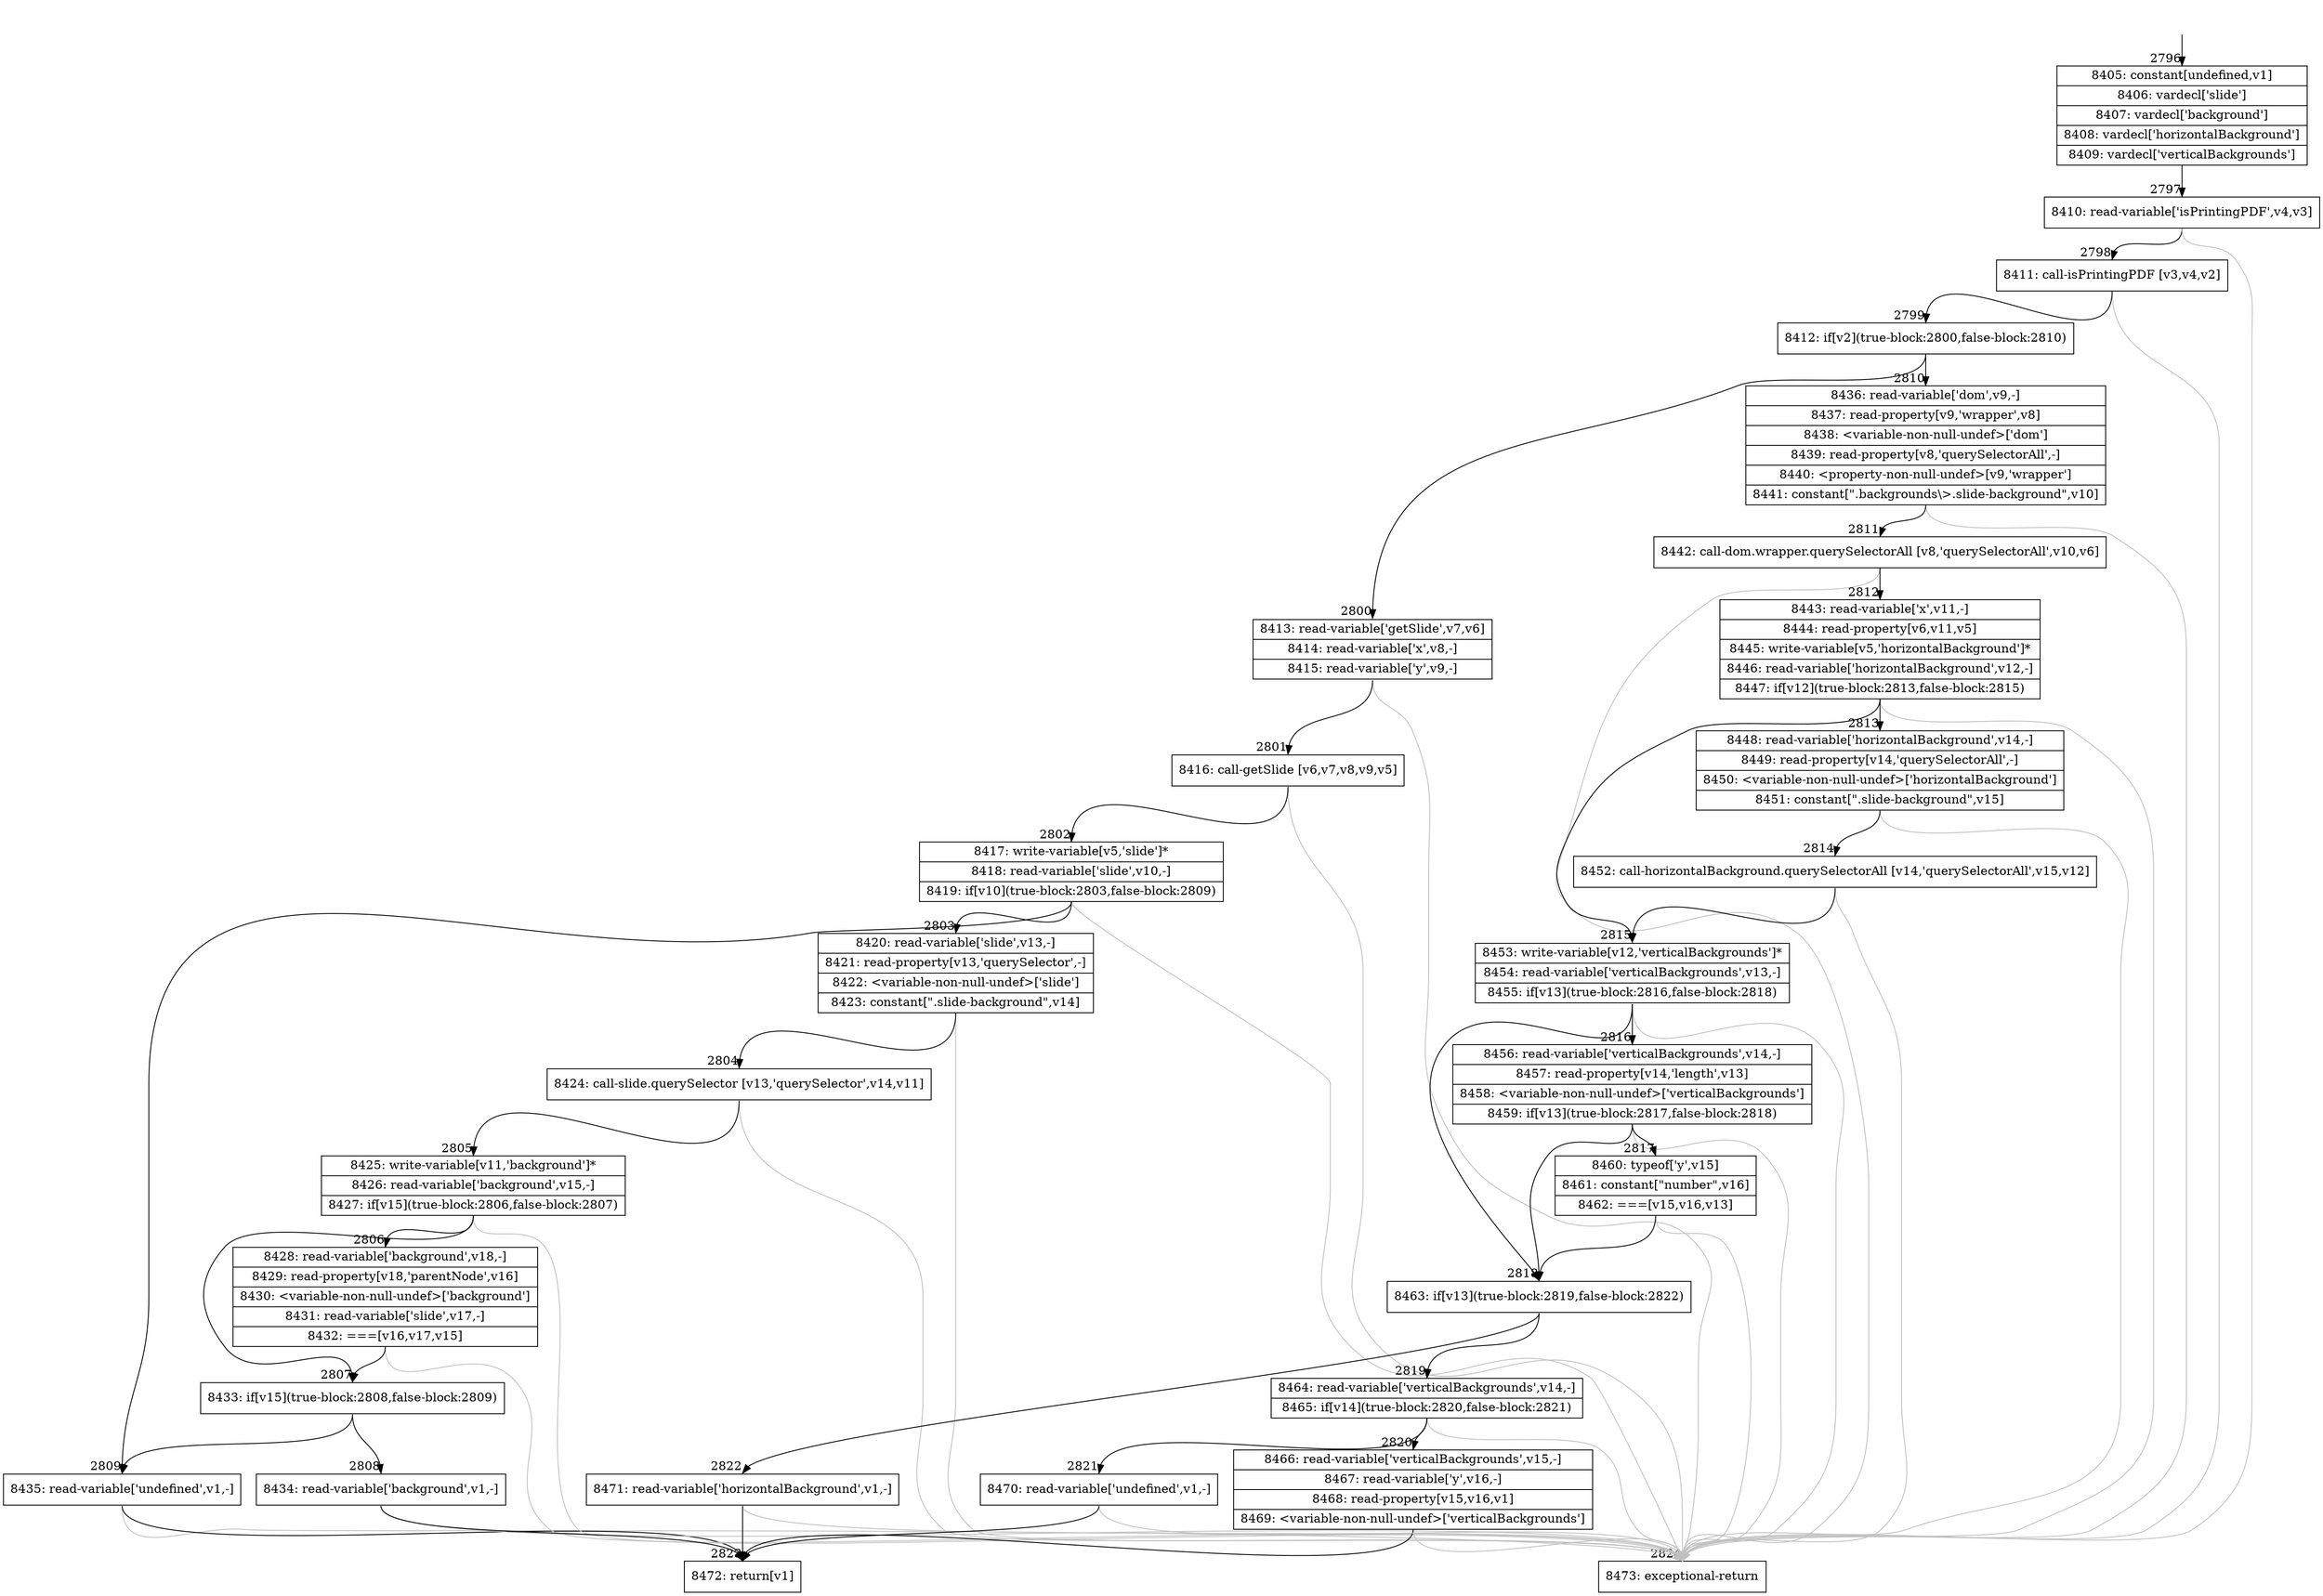 digraph {
rankdir="TD"
BB_entry171[shape=none,label=""];
BB_entry171 -> BB2796 [tailport=s, headport=n, headlabel="    2796"]
BB2796 [shape=record label="{8405: constant[undefined,v1]|8406: vardecl['slide']|8407: vardecl['background']|8408: vardecl['horizontalBackground']|8409: vardecl['verticalBackgrounds']}" ] 
BB2796 -> BB2797 [tailport=s, headport=n, headlabel="      2797"]
BB2797 [shape=record label="{8410: read-variable['isPrintingPDF',v4,v3]}" ] 
BB2797 -> BB2798 [tailport=s, headport=n, headlabel="      2798"]
BB2797 -> BB2824 [tailport=s, headport=n, color=gray, headlabel="      2824"]
BB2798 [shape=record label="{8411: call-isPrintingPDF [v3,v4,v2]}" ] 
BB2798 -> BB2799 [tailport=s, headport=n, headlabel="      2799"]
BB2798 -> BB2824 [tailport=s, headport=n, color=gray]
BB2799 [shape=record label="{8412: if[v2](true-block:2800,false-block:2810)}" ] 
BB2799 -> BB2800 [tailport=s, headport=n, headlabel="      2800"]
BB2799 -> BB2810 [tailport=s, headport=n, headlabel="      2810"]
BB2800 [shape=record label="{8413: read-variable['getSlide',v7,v6]|8414: read-variable['x',v8,-]|8415: read-variable['y',v9,-]}" ] 
BB2800 -> BB2801 [tailport=s, headport=n, headlabel="      2801"]
BB2800 -> BB2824 [tailport=s, headport=n, color=gray]
BB2801 [shape=record label="{8416: call-getSlide [v6,v7,v8,v9,v5]}" ] 
BB2801 -> BB2802 [tailport=s, headport=n, headlabel="      2802"]
BB2801 -> BB2824 [tailport=s, headport=n, color=gray]
BB2802 [shape=record label="{8417: write-variable[v5,'slide']*|8418: read-variable['slide',v10,-]|8419: if[v10](true-block:2803,false-block:2809)}" ] 
BB2802 -> BB2803 [tailport=s, headport=n, headlabel="      2803"]
BB2802 -> BB2809 [tailport=s, headport=n, headlabel="      2809"]
BB2802 -> BB2824 [tailport=s, headport=n, color=gray]
BB2803 [shape=record label="{8420: read-variable['slide',v13,-]|8421: read-property[v13,'querySelector',-]|8422: \<variable-non-null-undef\>['slide']|8423: constant[\".slide-background\",v14]}" ] 
BB2803 -> BB2804 [tailport=s, headport=n, headlabel="      2804"]
BB2803 -> BB2824 [tailport=s, headport=n, color=gray]
BB2804 [shape=record label="{8424: call-slide.querySelector [v13,'querySelector',v14,v11]}" ] 
BB2804 -> BB2805 [tailport=s, headport=n, headlabel="      2805"]
BB2804 -> BB2824 [tailport=s, headport=n, color=gray]
BB2805 [shape=record label="{8425: write-variable[v11,'background']*|8426: read-variable['background',v15,-]|8427: if[v15](true-block:2806,false-block:2807)}" ] 
BB2805 -> BB2807 [tailport=s, headport=n, headlabel="      2807"]
BB2805 -> BB2806 [tailport=s, headport=n, headlabel="      2806"]
BB2805 -> BB2824 [tailport=s, headport=n, color=gray]
BB2806 [shape=record label="{8428: read-variable['background',v18,-]|8429: read-property[v18,'parentNode',v16]|8430: \<variable-non-null-undef\>['background']|8431: read-variable['slide',v17,-]|8432: ===[v16,v17,v15]}" ] 
BB2806 -> BB2807 [tailport=s, headport=n]
BB2806 -> BB2824 [tailport=s, headport=n, color=gray]
BB2807 [shape=record label="{8433: if[v15](true-block:2808,false-block:2809)}" ] 
BB2807 -> BB2808 [tailport=s, headport=n, headlabel="      2808"]
BB2807 -> BB2809 [tailport=s, headport=n]
BB2808 [shape=record label="{8434: read-variable['background',v1,-]}" ] 
BB2808 -> BB2823 [tailport=s, headport=n, headlabel="      2823"]
BB2808 -> BB2824 [tailport=s, headport=n, color=gray]
BB2809 [shape=record label="{8435: read-variable['undefined',v1,-]}" ] 
BB2809 -> BB2823 [tailport=s, headport=n]
BB2809 -> BB2824 [tailport=s, headport=n, color=gray]
BB2810 [shape=record label="{8436: read-variable['dom',v9,-]|8437: read-property[v9,'wrapper',v8]|8438: \<variable-non-null-undef\>['dom']|8439: read-property[v8,'querySelectorAll',-]|8440: \<property-non-null-undef\>[v9,'wrapper']|8441: constant[\".backgrounds\\\>.slide-background\",v10]}" ] 
BB2810 -> BB2811 [tailport=s, headport=n, headlabel="      2811"]
BB2810 -> BB2824 [tailport=s, headport=n, color=gray]
BB2811 [shape=record label="{8442: call-dom.wrapper.querySelectorAll [v8,'querySelectorAll',v10,v6]}" ] 
BB2811 -> BB2812 [tailport=s, headport=n, headlabel="      2812"]
BB2811 -> BB2824 [tailport=s, headport=n, color=gray]
BB2812 [shape=record label="{8443: read-variable['x',v11,-]|8444: read-property[v6,v11,v5]|8445: write-variable[v5,'horizontalBackground']*|8446: read-variable['horizontalBackground',v12,-]|8447: if[v12](true-block:2813,false-block:2815)}" ] 
BB2812 -> BB2815 [tailport=s, headport=n, headlabel="      2815"]
BB2812 -> BB2813 [tailport=s, headport=n, headlabel="      2813"]
BB2812 -> BB2824 [tailport=s, headport=n, color=gray]
BB2813 [shape=record label="{8448: read-variable['horizontalBackground',v14,-]|8449: read-property[v14,'querySelectorAll',-]|8450: \<variable-non-null-undef\>['horizontalBackground']|8451: constant[\".slide-background\",v15]}" ] 
BB2813 -> BB2814 [tailport=s, headport=n, headlabel="      2814"]
BB2813 -> BB2824 [tailport=s, headport=n, color=gray]
BB2814 [shape=record label="{8452: call-horizontalBackground.querySelectorAll [v14,'querySelectorAll',v15,v12]}" ] 
BB2814 -> BB2815 [tailport=s, headport=n]
BB2814 -> BB2824 [tailport=s, headport=n, color=gray]
BB2815 [shape=record label="{8453: write-variable[v12,'verticalBackgrounds']*|8454: read-variable['verticalBackgrounds',v13,-]|8455: if[v13](true-block:2816,false-block:2818)}" ] 
BB2815 -> BB2818 [tailport=s, headport=n, headlabel="      2818"]
BB2815 -> BB2816 [tailport=s, headport=n, headlabel="      2816"]
BB2815 -> BB2824 [tailport=s, headport=n, color=gray]
BB2816 [shape=record label="{8456: read-variable['verticalBackgrounds',v14,-]|8457: read-property[v14,'length',v13]|8458: \<variable-non-null-undef\>['verticalBackgrounds']|8459: if[v13](true-block:2817,false-block:2818)}" ] 
BB2816 -> BB2818 [tailport=s, headport=n]
BB2816 -> BB2817 [tailport=s, headport=n, headlabel="      2817"]
BB2816 -> BB2824 [tailport=s, headport=n, color=gray]
BB2817 [shape=record label="{8460: typeof['y',v15]|8461: constant[\"number\",v16]|8462: ===[v15,v16,v13]}" ] 
BB2817 -> BB2818 [tailport=s, headport=n]
BB2817 -> BB2824 [tailport=s, headport=n, color=gray]
BB2818 [shape=record label="{8463: if[v13](true-block:2819,false-block:2822)}" ] 
BB2818 -> BB2819 [tailport=s, headport=n, headlabel="      2819"]
BB2818 -> BB2822 [tailport=s, headport=n, headlabel="      2822"]
BB2819 [shape=record label="{8464: read-variable['verticalBackgrounds',v14,-]|8465: if[v14](true-block:2820,false-block:2821)}" ] 
BB2819 -> BB2820 [tailport=s, headport=n, headlabel="      2820"]
BB2819 -> BB2821 [tailport=s, headport=n, headlabel="      2821"]
BB2819 -> BB2824 [tailport=s, headport=n, color=gray]
BB2820 [shape=record label="{8466: read-variable['verticalBackgrounds',v15,-]|8467: read-variable['y',v16,-]|8468: read-property[v15,v16,v1]|8469: \<variable-non-null-undef\>['verticalBackgrounds']}" ] 
BB2820 -> BB2823 [tailport=s, headport=n]
BB2820 -> BB2824 [tailport=s, headport=n, color=gray]
BB2821 [shape=record label="{8470: read-variable['undefined',v1,-]}" ] 
BB2821 -> BB2823 [tailport=s, headport=n]
BB2821 -> BB2824 [tailport=s, headport=n, color=gray]
BB2822 [shape=record label="{8471: read-variable['horizontalBackground',v1,-]}" ] 
BB2822 -> BB2823 [tailport=s, headport=n]
BB2822 -> BB2824 [tailport=s, headport=n, color=gray]
BB2823 [shape=record label="{8472: return[v1]}" ] 
BB2824 [shape=record label="{8473: exceptional-return}" ] 
//#$~ 3282
}
